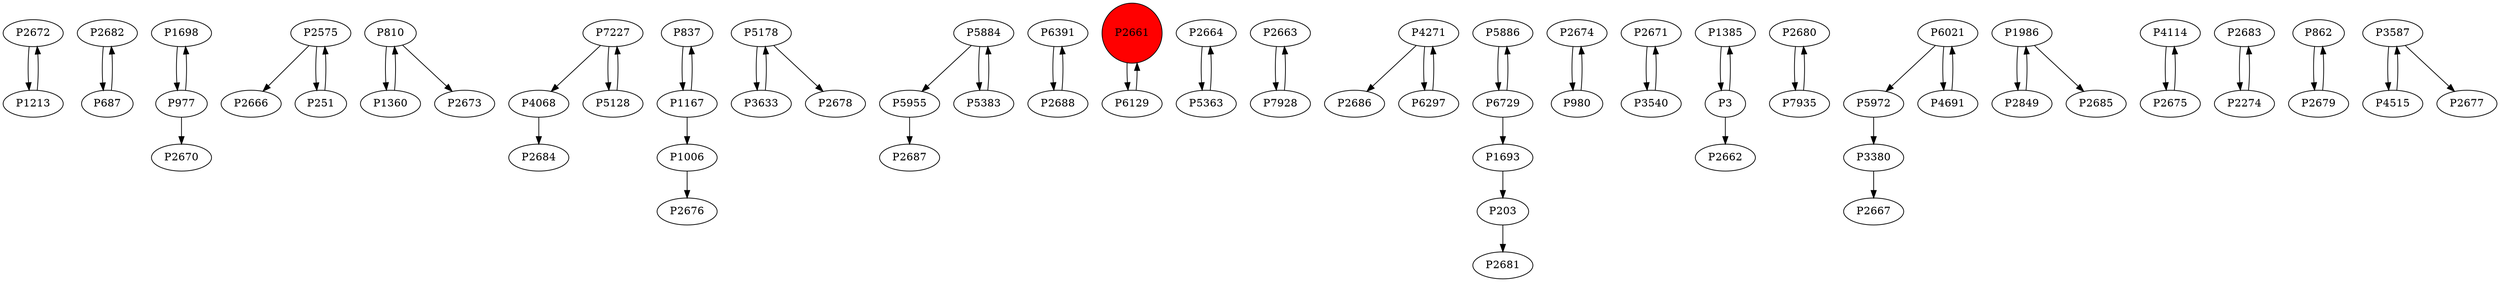 digraph {
	P2672 -> P1213
	P2682 -> P687
	P1698 -> P977
	P2575 -> P2666
	P810 -> P1360
	P7227 -> P4068
	P837 -> P1167
	P5178 -> P3633
	P5884 -> P5955
	P6391 -> P2688
	P5955 -> P2687
	P2661 -> P6129
	P1167 -> P837
	P2664 -> P5363
	P1167 -> P1006
	P2663 -> P7928
	P4271 -> P2686
	P5886 -> P6729
	P2674 -> P980
	P2671 -> P3540
	P5884 -> P5383
	P6729 -> P1693
	P1360 -> P810
	P1385 -> P3
	P2680 -> P7935
	P6129 -> P2661
	P5178 -> P2678
	P6021 -> P5972
	P2688 -> P6391
	P1693 -> P203
	P1986 -> P2849
	P4068 -> P2684
	P4114 -> P2675
	P2575 -> P251
	P6297 -> P4271
	P6729 -> P5886
	P2683 -> P2274
	P7928 -> P2663
	P810 -> P2673
	P5363 -> P2664
	P687 -> P2682
	P862 -> P2679
	P1213 -> P2672
	P2679 -> P862
	P6021 -> P4691
	P7227 -> P5128
	P977 -> P2670
	P977 -> P1698
	P1006 -> P2676
	P980 -> P2674
	P7935 -> P2680
	P3587 -> P4515
	P1986 -> P2685
	P3540 -> P2671
	P5972 -> P3380
	P3633 -> P5178
	P251 -> P2575
	P2849 -> P1986
	P5128 -> P7227
	P4515 -> P3587
	P4691 -> P6021
	P3 -> P2662
	P3 -> P1385
	P4271 -> P6297
	P3587 -> P2677
	P2274 -> P2683
	P5383 -> P5884
	P3380 -> P2667
	P203 -> P2681
	P2675 -> P4114
	P2661 [shape=circle]
	P2661 [style=filled]
	P2661 [fillcolor=red]
}